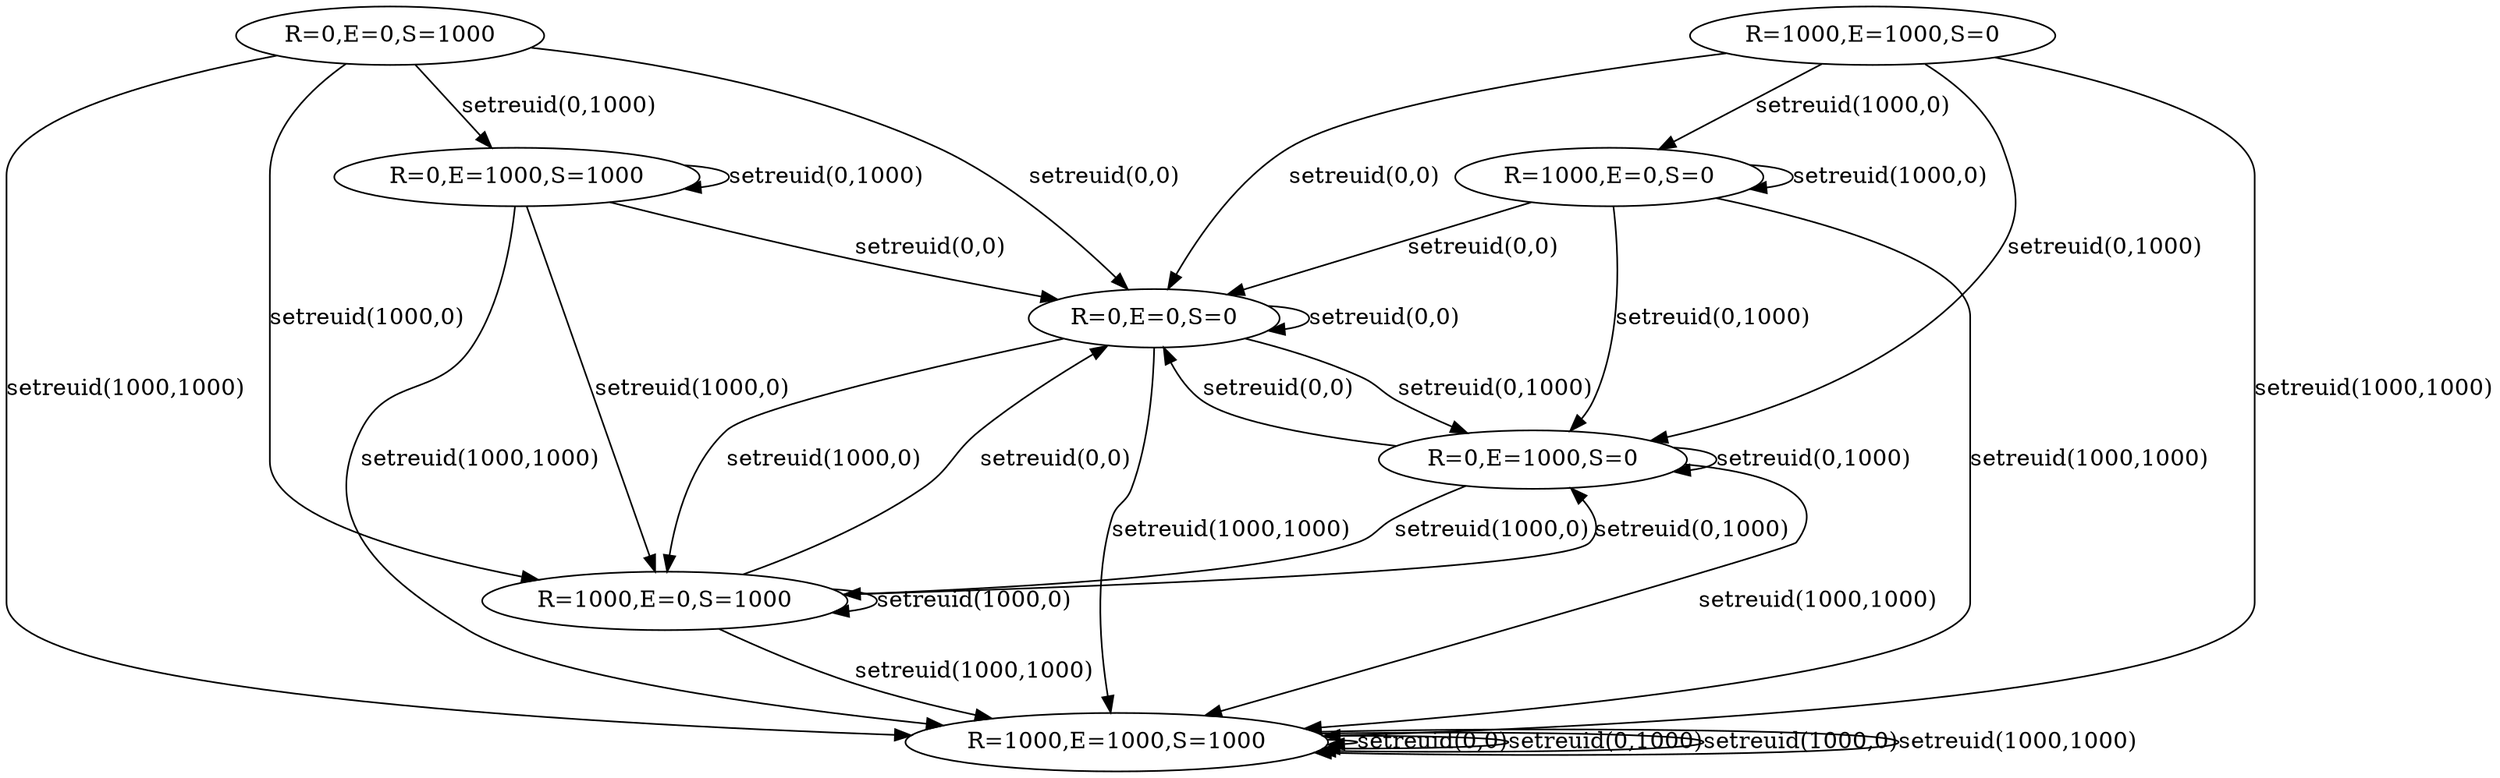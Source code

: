 digraph G {
"R=0,E=0,S=0"->"R=0,E=0,S=0"[label="setreuid(0,0)"]
"R=0,E=0,S=0"->"R=0,E=1000,S=0"[label="setreuid(0,1000)"]
"R=0,E=0,S=0"->"R=1000,E=0,S=1000"[label="setreuid(1000,0)"]
"R=0,E=0,S=0"->"R=1000,E=1000,S=1000"[label="setreuid(1000,1000)"]
"R=0,E=0,S=1000"->"R=0,E=0,S=0"[label="setreuid(0,0)"]
"R=0,E=0,S=1000"->"R=0,E=1000,S=1000"[label="setreuid(0,1000)"]
"R=0,E=0,S=1000"->"R=1000,E=0,S=1000"[label="setreuid(1000,0)"]
"R=0,E=0,S=1000"->"R=1000,E=1000,S=1000"[label="setreuid(1000,1000)"]
"R=0,E=1000,S=0"->"R=0,E=0,S=0"[label="setreuid(0,0)"]
"R=0,E=1000,S=0"->"R=0,E=1000,S=0"[label="setreuid(0,1000)"]
"R=0,E=1000,S=0"->"R=1000,E=0,S=1000"[label="setreuid(1000,0)"]
"R=0,E=1000,S=0"->"R=1000,E=1000,S=1000"[label="setreuid(1000,1000)"]
"R=0,E=1000,S=1000"->"R=0,E=0,S=0"[label="setreuid(0,0)"]
"R=0,E=1000,S=1000"->"R=0,E=1000,S=1000"[label="setreuid(0,1000)"]
"R=0,E=1000,S=1000"->"R=1000,E=0,S=1000"[label="setreuid(1000,0)"]
"R=0,E=1000,S=1000"->"R=1000,E=1000,S=1000"[label="setreuid(1000,1000)"]
"R=1000,E=0,S=0"->"R=0,E=0,S=0"[label="setreuid(0,0)"]
"R=1000,E=0,S=0"->"R=0,E=1000,S=0"[label="setreuid(0,1000)"]
"R=1000,E=0,S=0"->"R=1000,E=0,S=0"[label="setreuid(1000,0)"]
"R=1000,E=0,S=0"->"R=1000,E=1000,S=1000"[label="setreuid(1000,1000)"]
"R=1000,E=0,S=1000"->"R=0,E=0,S=0"[label="setreuid(0,0)"]
"R=1000,E=0,S=1000"->"R=0,E=1000,S=0"[label="setreuid(0,1000)"]
"R=1000,E=0,S=1000"->"R=1000,E=0,S=1000"[label="setreuid(1000,0)"]
"R=1000,E=0,S=1000"->"R=1000,E=1000,S=1000"[label="setreuid(1000,1000)"]
"R=1000,E=1000,S=0"->"R=0,E=0,S=0"[label="setreuid(0,0)"]
"R=1000,E=1000,S=0"->"R=0,E=1000,S=0"[label="setreuid(0,1000)"]
"R=1000,E=1000,S=0"->"R=1000,E=0,S=0"[label="setreuid(1000,0)"]
"R=1000,E=1000,S=0"->"R=1000,E=1000,S=1000"[label="setreuid(1000,1000)"]
"R=1000,E=1000,S=1000"->"R=1000,E=1000,S=1000"[label="setreuid(0,0)"]
"R=1000,E=1000,S=1000"->"R=1000,E=1000,S=1000"[label="setreuid(0,1000)"]
"R=1000,E=1000,S=1000"->"R=1000,E=1000,S=1000"[label="setreuid(1000,0)"]
"R=1000,E=1000,S=1000"->"R=1000,E=1000,S=1000"[label="setreuid(1000,1000)"]
}
